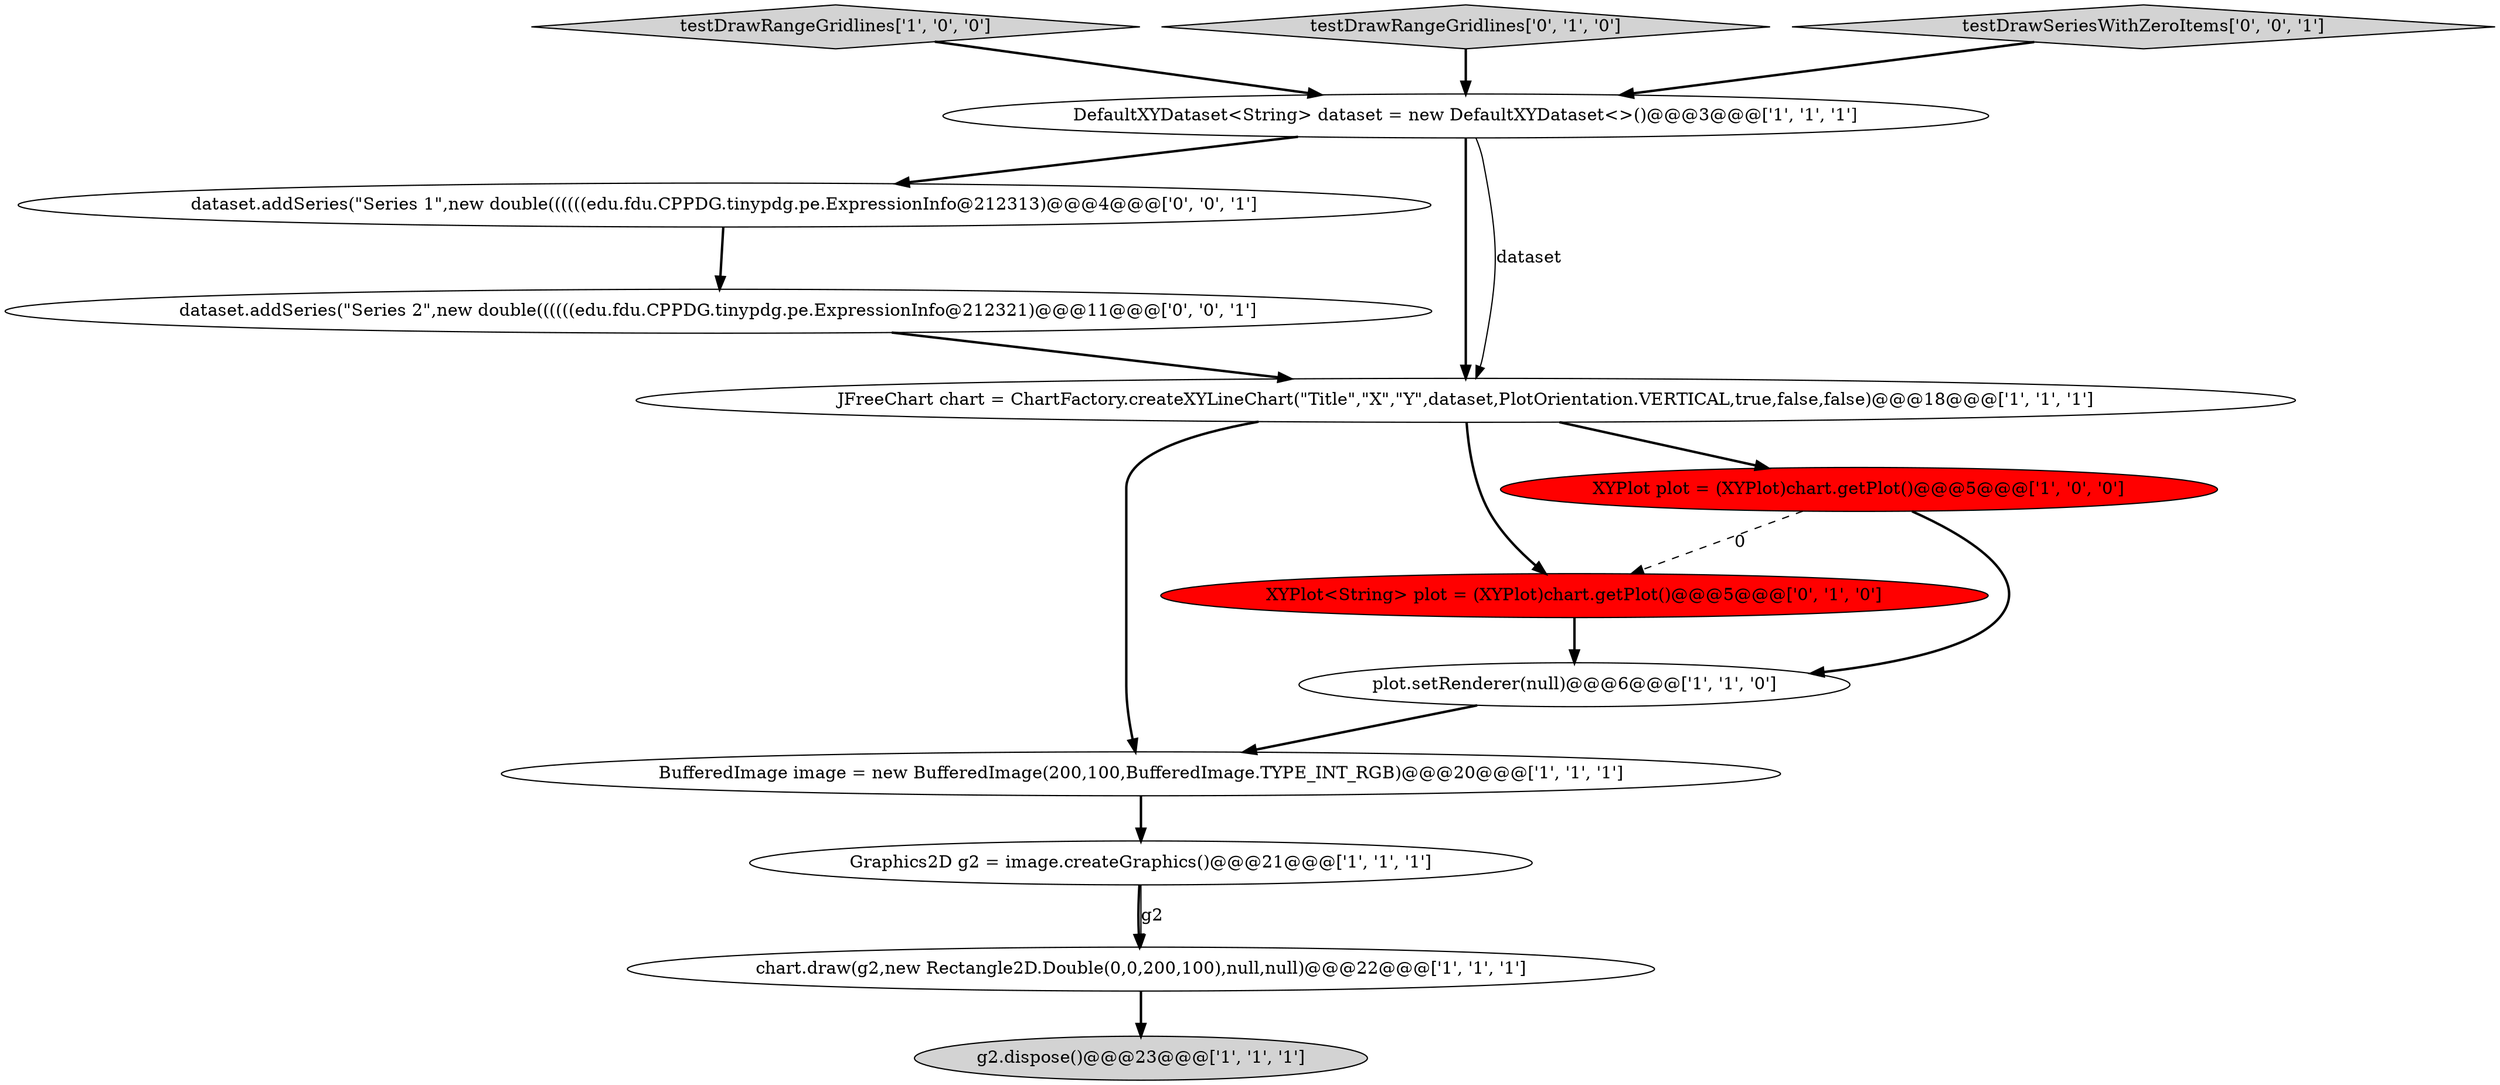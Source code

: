 digraph {
2 [style = filled, label = "g2.dispose()@@@23@@@['1', '1', '1']", fillcolor = lightgray, shape = ellipse image = "AAA0AAABBB1BBB"];
13 [style = filled, label = "dataset.addSeries(\"Series 1\",new double((((((edu.fdu.CPPDG.tinypdg.pe.ExpressionInfo@212313)@@@4@@@['0', '0', '1']", fillcolor = white, shape = ellipse image = "AAA0AAABBB3BBB"];
1 [style = filled, label = "BufferedImage image = new BufferedImage(200,100,BufferedImage.TYPE_INT_RGB)@@@20@@@['1', '1', '1']", fillcolor = white, shape = ellipse image = "AAA0AAABBB1BBB"];
3 [style = filled, label = "DefaultXYDataset<String> dataset = new DefaultXYDataset<>()@@@3@@@['1', '1', '1']", fillcolor = white, shape = ellipse image = "AAA0AAABBB1BBB"];
6 [style = filled, label = "testDrawRangeGridlines['1', '0', '0']", fillcolor = lightgray, shape = diamond image = "AAA0AAABBB1BBB"];
10 [style = filled, label = "XYPlot<String> plot = (XYPlot)chart.getPlot()@@@5@@@['0', '1', '0']", fillcolor = red, shape = ellipse image = "AAA1AAABBB2BBB"];
5 [style = filled, label = "XYPlot plot = (XYPlot)chart.getPlot()@@@5@@@['1', '0', '0']", fillcolor = red, shape = ellipse image = "AAA1AAABBB1BBB"];
7 [style = filled, label = "JFreeChart chart = ChartFactory.createXYLineChart(\"Title\",\"X\",\"Y\",dataset,PlotOrientation.VERTICAL,true,false,false)@@@18@@@['1', '1', '1']", fillcolor = white, shape = ellipse image = "AAA0AAABBB1BBB"];
8 [style = filled, label = "chart.draw(g2,new Rectangle2D.Double(0,0,200,100),null,null)@@@22@@@['1', '1', '1']", fillcolor = white, shape = ellipse image = "AAA0AAABBB1BBB"];
9 [style = filled, label = "testDrawRangeGridlines['0', '1', '0']", fillcolor = lightgray, shape = diamond image = "AAA0AAABBB2BBB"];
11 [style = filled, label = "dataset.addSeries(\"Series 2\",new double((((((edu.fdu.CPPDG.tinypdg.pe.ExpressionInfo@212321)@@@11@@@['0', '0', '1']", fillcolor = white, shape = ellipse image = "AAA0AAABBB3BBB"];
12 [style = filled, label = "testDrawSeriesWithZeroItems['0', '0', '1']", fillcolor = lightgray, shape = diamond image = "AAA0AAABBB3BBB"];
0 [style = filled, label = "plot.setRenderer(null)@@@6@@@['1', '1', '0']", fillcolor = white, shape = ellipse image = "AAA0AAABBB1BBB"];
4 [style = filled, label = "Graphics2D g2 = image.createGraphics()@@@21@@@['1', '1', '1']", fillcolor = white, shape = ellipse image = "AAA0AAABBB1BBB"];
3->13 [style = bold, label=""];
9->3 [style = bold, label=""];
4->8 [style = bold, label=""];
6->3 [style = bold, label=""];
1->4 [style = bold, label=""];
7->5 [style = bold, label=""];
12->3 [style = bold, label=""];
7->1 [style = bold, label=""];
4->8 [style = solid, label="g2"];
5->0 [style = bold, label=""];
3->7 [style = bold, label=""];
8->2 [style = bold, label=""];
5->10 [style = dashed, label="0"];
7->10 [style = bold, label=""];
13->11 [style = bold, label=""];
0->1 [style = bold, label=""];
11->7 [style = bold, label=""];
10->0 [style = bold, label=""];
3->7 [style = solid, label="dataset"];
}
